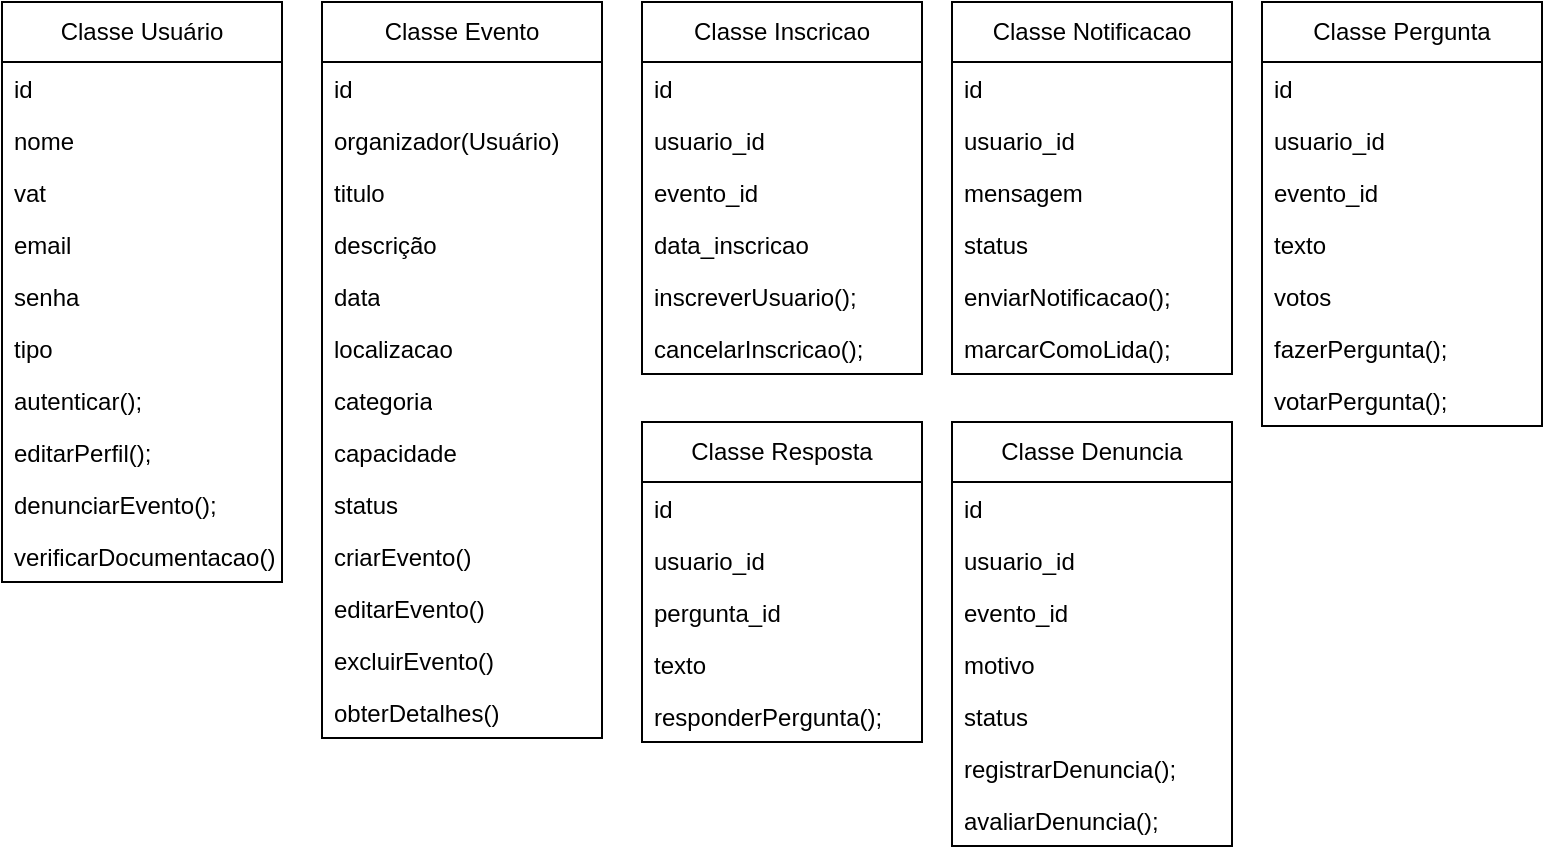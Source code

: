 <mxfile version="26.1.0">
  <diagram name="Página-1" id="hitZsWK3Di2NOdBqqyia">
    <mxGraphModel dx="891" dy="467" grid="1" gridSize="10" guides="1" tooltips="1" connect="1" arrows="1" fold="1" page="1" pageScale="1" pageWidth="1169" pageHeight="827" math="0" shadow="0">
      <root>
        <mxCell id="0" />
        <mxCell id="1" parent="0" />
        <mxCell id="QO8hvcIYcT1ewOFfbKWy-7" value="Classe Usuário" style="swimlane;fontStyle=0;childLayout=stackLayout;horizontal=1;startSize=30;fillColor=none;horizontalStack=0;resizeParent=1;resizeParentMax=0;resizeLast=0;collapsible=1;marginBottom=0;whiteSpace=wrap;html=1;" vertex="1" parent="1">
          <mxGeometry x="40" y="70" width="140" height="290" as="geometry">
            <mxRectangle x="40" y="70" width="120" height="30" as="alternateBounds" />
          </mxGeometry>
        </mxCell>
        <mxCell id="QO8hvcIYcT1ewOFfbKWy-8" value="id" style="text;strokeColor=none;fillColor=none;align=left;verticalAlign=top;spacingLeft=4;spacingRight=4;overflow=hidden;rotatable=0;points=[[0,0.5],[1,0.5]];portConstraint=eastwest;whiteSpace=wrap;html=1;" vertex="1" parent="QO8hvcIYcT1ewOFfbKWy-7">
          <mxGeometry y="30" width="140" height="26" as="geometry" />
        </mxCell>
        <mxCell id="QO8hvcIYcT1ewOFfbKWy-9" value="nome" style="text;strokeColor=none;fillColor=none;align=left;verticalAlign=top;spacingLeft=4;spacingRight=4;overflow=hidden;rotatable=0;points=[[0,0.5],[1,0.5]];portConstraint=eastwest;whiteSpace=wrap;html=1;" vertex="1" parent="QO8hvcIYcT1ewOFfbKWy-7">
          <mxGeometry y="56" width="140" height="26" as="geometry" />
        </mxCell>
        <mxCell id="QO8hvcIYcT1ewOFfbKWy-10" value="vat" style="text;strokeColor=none;fillColor=none;align=left;verticalAlign=top;spacingLeft=4;spacingRight=4;overflow=hidden;rotatable=0;points=[[0,0.5],[1,0.5]];portConstraint=eastwest;whiteSpace=wrap;html=1;" vertex="1" parent="QO8hvcIYcT1ewOFfbKWy-7">
          <mxGeometry y="82" width="140" height="26" as="geometry" />
        </mxCell>
        <mxCell id="QO8hvcIYcT1ewOFfbKWy-12" value="email" style="text;strokeColor=none;fillColor=none;align=left;verticalAlign=top;spacingLeft=4;spacingRight=4;overflow=hidden;rotatable=0;points=[[0,0.5],[1,0.5]];portConstraint=eastwest;whiteSpace=wrap;html=1;" vertex="1" parent="QO8hvcIYcT1ewOFfbKWy-7">
          <mxGeometry y="108" width="140" height="26" as="geometry" />
        </mxCell>
        <mxCell id="QO8hvcIYcT1ewOFfbKWy-13" value="senha" style="text;strokeColor=none;fillColor=none;align=left;verticalAlign=top;spacingLeft=4;spacingRight=4;overflow=hidden;rotatable=0;points=[[0,0.5],[1,0.5]];portConstraint=eastwest;whiteSpace=wrap;html=1;" vertex="1" parent="QO8hvcIYcT1ewOFfbKWy-7">
          <mxGeometry y="134" width="140" height="26" as="geometry" />
        </mxCell>
        <mxCell id="QO8hvcIYcT1ewOFfbKWy-14" value="tipo" style="text;strokeColor=none;fillColor=none;align=left;verticalAlign=top;spacingLeft=4;spacingRight=4;overflow=hidden;rotatable=0;points=[[0,0.5],[1,0.5]];portConstraint=eastwest;whiteSpace=wrap;html=1;" vertex="1" parent="QO8hvcIYcT1ewOFfbKWy-7">
          <mxGeometry y="160" width="140" height="26" as="geometry" />
        </mxCell>
        <mxCell id="QO8hvcIYcT1ewOFfbKWy-15" value="autenticar();" style="text;strokeColor=none;fillColor=none;align=left;verticalAlign=top;spacingLeft=4;spacingRight=4;overflow=hidden;rotatable=0;points=[[0,0.5],[1,0.5]];portConstraint=eastwest;whiteSpace=wrap;html=1;" vertex="1" parent="QO8hvcIYcT1ewOFfbKWy-7">
          <mxGeometry y="186" width="140" height="26" as="geometry" />
        </mxCell>
        <mxCell id="QO8hvcIYcT1ewOFfbKWy-16" value="editarPerfil();" style="text;strokeColor=none;fillColor=none;align=left;verticalAlign=top;spacingLeft=4;spacingRight=4;overflow=hidden;rotatable=0;points=[[0,0.5],[1,0.5]];portConstraint=eastwest;whiteSpace=wrap;html=1;" vertex="1" parent="QO8hvcIYcT1ewOFfbKWy-7">
          <mxGeometry y="212" width="140" height="26" as="geometry" />
        </mxCell>
        <mxCell id="QO8hvcIYcT1ewOFfbKWy-17" value="denunciarEvento();" style="text;strokeColor=none;fillColor=none;align=left;verticalAlign=top;spacingLeft=4;spacingRight=4;overflow=hidden;rotatable=0;points=[[0,0.5],[1,0.5]];portConstraint=eastwest;whiteSpace=wrap;html=1;" vertex="1" parent="QO8hvcIYcT1ewOFfbKWy-7">
          <mxGeometry y="238" width="140" height="26" as="geometry" />
        </mxCell>
        <mxCell id="QO8hvcIYcT1ewOFfbKWy-28" value="verificarDocumentacao();" style="text;strokeColor=none;fillColor=none;align=left;verticalAlign=top;spacingLeft=4;spacingRight=4;overflow=hidden;rotatable=0;points=[[0,0.5],[1,0.5]];portConstraint=eastwest;whiteSpace=wrap;html=1;" vertex="1" parent="QO8hvcIYcT1ewOFfbKWy-7">
          <mxGeometry y="264" width="140" height="26" as="geometry" />
        </mxCell>
        <mxCell id="QO8hvcIYcT1ewOFfbKWy-18" value="Classe Evento" style="swimlane;fontStyle=0;childLayout=stackLayout;horizontal=1;startSize=30;fillColor=none;horizontalStack=0;resizeParent=1;resizeParentMax=0;resizeLast=0;collapsible=1;marginBottom=0;whiteSpace=wrap;html=1;" vertex="1" parent="1">
          <mxGeometry x="200" y="70" width="140" height="368" as="geometry">
            <mxRectangle x="40" y="70" width="120" height="30" as="alternateBounds" />
          </mxGeometry>
        </mxCell>
        <mxCell id="QO8hvcIYcT1ewOFfbKWy-19" value="id" style="text;strokeColor=none;fillColor=none;align=left;verticalAlign=top;spacingLeft=4;spacingRight=4;overflow=hidden;rotatable=0;points=[[0,0.5],[1,0.5]];portConstraint=eastwest;whiteSpace=wrap;html=1;" vertex="1" parent="QO8hvcIYcT1ewOFfbKWy-18">
          <mxGeometry y="30" width="140" height="26" as="geometry" />
        </mxCell>
        <mxCell id="QO8hvcIYcT1ewOFfbKWy-20" value="organizador(&lt;span style=&quot;text-align: center;&quot;&gt;Usuário&lt;/span&gt;)" style="text;strokeColor=none;fillColor=none;align=left;verticalAlign=top;spacingLeft=4;spacingRight=4;overflow=hidden;rotatable=0;points=[[0,0.5],[1,0.5]];portConstraint=eastwest;whiteSpace=wrap;html=1;" vertex="1" parent="QO8hvcIYcT1ewOFfbKWy-18">
          <mxGeometry y="56" width="140" height="26" as="geometry" />
        </mxCell>
        <mxCell id="QO8hvcIYcT1ewOFfbKWy-21" value="titulo" style="text;strokeColor=none;fillColor=none;align=left;verticalAlign=top;spacingLeft=4;spacingRight=4;overflow=hidden;rotatable=0;points=[[0,0.5],[1,0.5]];portConstraint=eastwest;whiteSpace=wrap;html=1;" vertex="1" parent="QO8hvcIYcT1ewOFfbKWy-18">
          <mxGeometry y="82" width="140" height="26" as="geometry" />
        </mxCell>
        <mxCell id="QO8hvcIYcT1ewOFfbKWy-22" value="descrição" style="text;strokeColor=none;fillColor=none;align=left;verticalAlign=top;spacingLeft=4;spacingRight=4;overflow=hidden;rotatable=0;points=[[0,0.5],[1,0.5]];portConstraint=eastwest;whiteSpace=wrap;html=1;" vertex="1" parent="QO8hvcIYcT1ewOFfbKWy-18">
          <mxGeometry y="108" width="140" height="26" as="geometry" />
        </mxCell>
        <mxCell id="QO8hvcIYcT1ewOFfbKWy-23" value="data" style="text;strokeColor=none;fillColor=none;align=left;verticalAlign=top;spacingLeft=4;spacingRight=4;overflow=hidden;rotatable=0;points=[[0,0.5],[1,0.5]];portConstraint=eastwest;whiteSpace=wrap;html=1;" vertex="1" parent="QO8hvcIYcT1ewOFfbKWy-18">
          <mxGeometry y="134" width="140" height="26" as="geometry" />
        </mxCell>
        <mxCell id="QO8hvcIYcT1ewOFfbKWy-24" value="localizacao" style="text;strokeColor=none;fillColor=none;align=left;verticalAlign=top;spacingLeft=4;spacingRight=4;overflow=hidden;rotatable=0;points=[[0,0.5],[1,0.5]];portConstraint=eastwest;whiteSpace=wrap;html=1;" vertex="1" parent="QO8hvcIYcT1ewOFfbKWy-18">
          <mxGeometry y="160" width="140" height="26" as="geometry" />
        </mxCell>
        <mxCell id="QO8hvcIYcT1ewOFfbKWy-25" value="categoria" style="text;strokeColor=none;fillColor=none;align=left;verticalAlign=top;spacingLeft=4;spacingRight=4;overflow=hidden;rotatable=0;points=[[0,0.5],[1,0.5]];portConstraint=eastwest;whiteSpace=wrap;html=1;" vertex="1" parent="QO8hvcIYcT1ewOFfbKWy-18">
          <mxGeometry y="186" width="140" height="26" as="geometry" />
        </mxCell>
        <mxCell id="QO8hvcIYcT1ewOFfbKWy-26" value="capacidade" style="text;strokeColor=none;fillColor=none;align=left;verticalAlign=top;spacingLeft=4;spacingRight=4;overflow=hidden;rotatable=0;points=[[0,0.5],[1,0.5]];portConstraint=eastwest;whiteSpace=wrap;html=1;" vertex="1" parent="QO8hvcIYcT1ewOFfbKWy-18">
          <mxGeometry y="212" width="140" height="26" as="geometry" />
        </mxCell>
        <mxCell id="QO8hvcIYcT1ewOFfbKWy-27" value="status" style="text;strokeColor=none;fillColor=none;align=left;verticalAlign=top;spacingLeft=4;spacingRight=4;overflow=hidden;rotatable=0;points=[[0,0.5],[1,0.5]];portConstraint=eastwest;whiteSpace=wrap;html=1;" vertex="1" parent="QO8hvcIYcT1ewOFfbKWy-18">
          <mxGeometry y="238" width="140" height="26" as="geometry" />
        </mxCell>
        <mxCell id="QO8hvcIYcT1ewOFfbKWy-29" value="criarEvento()" style="text;strokeColor=none;fillColor=none;align=left;verticalAlign=top;spacingLeft=4;spacingRight=4;overflow=hidden;rotatable=0;points=[[0,0.5],[1,0.5]];portConstraint=eastwest;whiteSpace=wrap;html=1;" vertex="1" parent="QO8hvcIYcT1ewOFfbKWy-18">
          <mxGeometry y="264" width="140" height="26" as="geometry" />
        </mxCell>
        <mxCell id="QO8hvcIYcT1ewOFfbKWy-30" value="editarEvento()" style="text;strokeColor=none;fillColor=none;align=left;verticalAlign=top;spacingLeft=4;spacingRight=4;overflow=hidden;rotatable=0;points=[[0,0.5],[1,0.5]];portConstraint=eastwest;whiteSpace=wrap;html=1;" vertex="1" parent="QO8hvcIYcT1ewOFfbKWy-18">
          <mxGeometry y="290" width="140" height="26" as="geometry" />
        </mxCell>
        <mxCell id="QO8hvcIYcT1ewOFfbKWy-31" value="excluirEvento()" style="text;strokeColor=none;fillColor=none;align=left;verticalAlign=top;spacingLeft=4;spacingRight=4;overflow=hidden;rotatable=0;points=[[0,0.5],[1,0.5]];portConstraint=eastwest;whiteSpace=wrap;html=1;" vertex="1" parent="QO8hvcIYcT1ewOFfbKWy-18">
          <mxGeometry y="316" width="140" height="26" as="geometry" />
        </mxCell>
        <mxCell id="QO8hvcIYcT1ewOFfbKWy-45" value="obterDetalhes()" style="text;strokeColor=none;fillColor=none;align=left;verticalAlign=top;spacingLeft=4;spacingRight=4;overflow=hidden;rotatable=0;points=[[0,0.5],[1,0.5]];portConstraint=eastwest;whiteSpace=wrap;html=1;" vertex="1" parent="QO8hvcIYcT1ewOFfbKWy-18">
          <mxGeometry y="342" width="140" height="26" as="geometry" />
        </mxCell>
        <mxCell id="QO8hvcIYcT1ewOFfbKWy-46" value="Classe Inscricao" style="swimlane;fontStyle=0;childLayout=stackLayout;horizontal=1;startSize=30;fillColor=none;horizontalStack=0;resizeParent=1;resizeParentMax=0;resizeLast=0;collapsible=1;marginBottom=0;whiteSpace=wrap;html=1;" vertex="1" parent="1">
          <mxGeometry x="360" y="70" width="140" height="186" as="geometry">
            <mxRectangle x="40" y="70" width="120" height="30" as="alternateBounds" />
          </mxGeometry>
        </mxCell>
        <mxCell id="QO8hvcIYcT1ewOFfbKWy-47" value="id" style="text;strokeColor=none;fillColor=none;align=left;verticalAlign=top;spacingLeft=4;spacingRight=4;overflow=hidden;rotatable=0;points=[[0,0.5],[1,0.5]];portConstraint=eastwest;whiteSpace=wrap;html=1;" vertex="1" parent="QO8hvcIYcT1ewOFfbKWy-46">
          <mxGeometry y="30" width="140" height="26" as="geometry" />
        </mxCell>
        <mxCell id="QO8hvcIYcT1ewOFfbKWy-48" value="usuario_id" style="text;strokeColor=none;fillColor=none;align=left;verticalAlign=top;spacingLeft=4;spacingRight=4;overflow=hidden;rotatable=0;points=[[0,0.5],[1,0.5]];portConstraint=eastwest;whiteSpace=wrap;html=1;" vertex="1" parent="QO8hvcIYcT1ewOFfbKWy-46">
          <mxGeometry y="56" width="140" height="26" as="geometry" />
        </mxCell>
        <mxCell id="QO8hvcIYcT1ewOFfbKWy-49" value="evento_id" style="text;strokeColor=none;fillColor=none;align=left;verticalAlign=top;spacingLeft=4;spacingRight=4;overflow=hidden;rotatable=0;points=[[0,0.5],[1,0.5]];portConstraint=eastwest;whiteSpace=wrap;html=1;" vertex="1" parent="QO8hvcIYcT1ewOFfbKWy-46">
          <mxGeometry y="82" width="140" height="26" as="geometry" />
        </mxCell>
        <mxCell id="QO8hvcIYcT1ewOFfbKWy-50" value="data_inscricao" style="text;strokeColor=none;fillColor=none;align=left;verticalAlign=top;spacingLeft=4;spacingRight=4;overflow=hidden;rotatable=0;points=[[0,0.5],[1,0.5]];portConstraint=eastwest;whiteSpace=wrap;html=1;" vertex="1" parent="QO8hvcIYcT1ewOFfbKWy-46">
          <mxGeometry y="108" width="140" height="26" as="geometry" />
        </mxCell>
        <mxCell id="QO8hvcIYcT1ewOFfbKWy-51" value="inscreverUsuario();" style="text;strokeColor=none;fillColor=none;align=left;verticalAlign=top;spacingLeft=4;spacingRight=4;overflow=hidden;rotatable=0;points=[[0,0.5],[1,0.5]];portConstraint=eastwest;whiteSpace=wrap;html=1;" vertex="1" parent="QO8hvcIYcT1ewOFfbKWy-46">
          <mxGeometry y="134" width="140" height="26" as="geometry" />
        </mxCell>
        <mxCell id="QO8hvcIYcT1ewOFfbKWy-52" value="cancelarInscricao();" style="text;strokeColor=none;fillColor=none;align=left;verticalAlign=top;spacingLeft=4;spacingRight=4;overflow=hidden;rotatable=0;points=[[0,0.5],[1,0.5]];portConstraint=eastwest;whiteSpace=wrap;html=1;" vertex="1" parent="QO8hvcIYcT1ewOFfbKWy-46">
          <mxGeometry y="160" width="140" height="26" as="geometry" />
        </mxCell>
        <mxCell id="QO8hvcIYcT1ewOFfbKWy-57" value="Classe Notificacao" style="swimlane;fontStyle=0;childLayout=stackLayout;horizontal=1;startSize=30;fillColor=none;horizontalStack=0;resizeParent=1;resizeParentMax=0;resizeLast=0;collapsible=1;marginBottom=0;whiteSpace=wrap;html=1;" vertex="1" parent="1">
          <mxGeometry x="515" y="70" width="140" height="186" as="geometry">
            <mxRectangle x="40" y="70" width="120" height="30" as="alternateBounds" />
          </mxGeometry>
        </mxCell>
        <mxCell id="QO8hvcIYcT1ewOFfbKWy-58" value="id" style="text;strokeColor=none;fillColor=none;align=left;verticalAlign=top;spacingLeft=4;spacingRight=4;overflow=hidden;rotatable=0;points=[[0,0.5],[1,0.5]];portConstraint=eastwest;whiteSpace=wrap;html=1;" vertex="1" parent="QO8hvcIYcT1ewOFfbKWy-57">
          <mxGeometry y="30" width="140" height="26" as="geometry" />
        </mxCell>
        <mxCell id="QO8hvcIYcT1ewOFfbKWy-59" value="usuario_id" style="text;strokeColor=none;fillColor=none;align=left;verticalAlign=top;spacingLeft=4;spacingRight=4;overflow=hidden;rotatable=0;points=[[0,0.5],[1,0.5]];portConstraint=eastwest;whiteSpace=wrap;html=1;" vertex="1" parent="QO8hvcIYcT1ewOFfbKWy-57">
          <mxGeometry y="56" width="140" height="26" as="geometry" />
        </mxCell>
        <mxCell id="QO8hvcIYcT1ewOFfbKWy-60" value="mensagem" style="text;strokeColor=none;fillColor=none;align=left;verticalAlign=top;spacingLeft=4;spacingRight=4;overflow=hidden;rotatable=0;points=[[0,0.5],[1,0.5]];portConstraint=eastwest;whiteSpace=wrap;html=1;" vertex="1" parent="QO8hvcIYcT1ewOFfbKWy-57">
          <mxGeometry y="82" width="140" height="26" as="geometry" />
        </mxCell>
        <mxCell id="QO8hvcIYcT1ewOFfbKWy-61" value="status" style="text;strokeColor=none;fillColor=none;align=left;verticalAlign=top;spacingLeft=4;spacingRight=4;overflow=hidden;rotatable=0;points=[[0,0.5],[1,0.5]];portConstraint=eastwest;whiteSpace=wrap;html=1;" vertex="1" parent="QO8hvcIYcT1ewOFfbKWy-57">
          <mxGeometry y="108" width="140" height="26" as="geometry" />
        </mxCell>
        <mxCell id="QO8hvcIYcT1ewOFfbKWy-62" value="enviarNotificacao();" style="text;strokeColor=none;fillColor=none;align=left;verticalAlign=top;spacingLeft=4;spacingRight=4;overflow=hidden;rotatable=0;points=[[0,0.5],[1,0.5]];portConstraint=eastwest;whiteSpace=wrap;html=1;" vertex="1" parent="QO8hvcIYcT1ewOFfbKWy-57">
          <mxGeometry y="134" width="140" height="26" as="geometry" />
        </mxCell>
        <mxCell id="QO8hvcIYcT1ewOFfbKWy-63" value="marcarComoLida();" style="text;strokeColor=none;fillColor=none;align=left;verticalAlign=top;spacingLeft=4;spacingRight=4;overflow=hidden;rotatable=0;points=[[0,0.5],[1,0.5]];portConstraint=eastwest;whiteSpace=wrap;html=1;" vertex="1" parent="QO8hvcIYcT1ewOFfbKWy-57">
          <mxGeometry y="160" width="140" height="26" as="geometry" />
        </mxCell>
        <mxCell id="QO8hvcIYcT1ewOFfbKWy-71" value="Classe Pergunta" style="swimlane;fontStyle=0;childLayout=stackLayout;horizontal=1;startSize=30;fillColor=none;horizontalStack=0;resizeParent=1;resizeParentMax=0;resizeLast=0;collapsible=1;marginBottom=0;whiteSpace=wrap;html=1;" vertex="1" parent="1">
          <mxGeometry x="670" y="70" width="140" height="212" as="geometry">
            <mxRectangle x="40" y="70" width="120" height="30" as="alternateBounds" />
          </mxGeometry>
        </mxCell>
        <mxCell id="QO8hvcIYcT1ewOFfbKWy-72" value="id" style="text;strokeColor=none;fillColor=none;align=left;verticalAlign=top;spacingLeft=4;spacingRight=4;overflow=hidden;rotatable=0;points=[[0,0.5],[1,0.5]];portConstraint=eastwest;whiteSpace=wrap;html=1;" vertex="1" parent="QO8hvcIYcT1ewOFfbKWy-71">
          <mxGeometry y="30" width="140" height="26" as="geometry" />
        </mxCell>
        <mxCell id="QO8hvcIYcT1ewOFfbKWy-73" value="usuario_id" style="text;strokeColor=none;fillColor=none;align=left;verticalAlign=top;spacingLeft=4;spacingRight=4;overflow=hidden;rotatable=0;points=[[0,0.5],[1,0.5]];portConstraint=eastwest;whiteSpace=wrap;html=1;" vertex="1" parent="QO8hvcIYcT1ewOFfbKWy-71">
          <mxGeometry y="56" width="140" height="26" as="geometry" />
        </mxCell>
        <mxCell id="QO8hvcIYcT1ewOFfbKWy-74" value="evento_id" style="text;strokeColor=none;fillColor=none;align=left;verticalAlign=top;spacingLeft=4;spacingRight=4;overflow=hidden;rotatable=0;points=[[0,0.5],[1,0.5]];portConstraint=eastwest;whiteSpace=wrap;html=1;" vertex="1" parent="QO8hvcIYcT1ewOFfbKWy-71">
          <mxGeometry y="82" width="140" height="26" as="geometry" />
        </mxCell>
        <mxCell id="QO8hvcIYcT1ewOFfbKWy-75" value="texto" style="text;strokeColor=none;fillColor=none;align=left;verticalAlign=top;spacingLeft=4;spacingRight=4;overflow=hidden;rotatable=0;points=[[0,0.5],[1,0.5]];portConstraint=eastwest;whiteSpace=wrap;html=1;" vertex="1" parent="QO8hvcIYcT1ewOFfbKWy-71">
          <mxGeometry y="108" width="140" height="26" as="geometry" />
        </mxCell>
        <mxCell id="QO8hvcIYcT1ewOFfbKWy-76" value="votos" style="text;strokeColor=none;fillColor=none;align=left;verticalAlign=top;spacingLeft=4;spacingRight=4;overflow=hidden;rotatable=0;points=[[0,0.5],[1,0.5]];portConstraint=eastwest;whiteSpace=wrap;html=1;" vertex="1" parent="QO8hvcIYcT1ewOFfbKWy-71">
          <mxGeometry y="134" width="140" height="26" as="geometry" />
        </mxCell>
        <mxCell id="QO8hvcIYcT1ewOFfbKWy-77" value="fazerPergunta();" style="text;strokeColor=none;fillColor=none;align=left;verticalAlign=top;spacingLeft=4;spacingRight=4;overflow=hidden;rotatable=0;points=[[0,0.5],[1,0.5]];portConstraint=eastwest;whiteSpace=wrap;html=1;" vertex="1" parent="QO8hvcIYcT1ewOFfbKWy-71">
          <mxGeometry y="160" width="140" height="26" as="geometry" />
        </mxCell>
        <mxCell id="QO8hvcIYcT1ewOFfbKWy-78" value="votarPergunta();" style="text;strokeColor=none;fillColor=none;align=left;verticalAlign=top;spacingLeft=4;spacingRight=4;overflow=hidden;rotatable=0;points=[[0,0.5],[1,0.5]];portConstraint=eastwest;whiteSpace=wrap;html=1;" vertex="1" parent="QO8hvcIYcT1ewOFfbKWy-71">
          <mxGeometry y="186" width="140" height="26" as="geometry" />
        </mxCell>
        <mxCell id="QO8hvcIYcT1ewOFfbKWy-79" value="Classe&amp;nbsp;Resposta" style="swimlane;fontStyle=0;childLayout=stackLayout;horizontal=1;startSize=30;fillColor=none;horizontalStack=0;resizeParent=1;resizeParentMax=0;resizeLast=0;collapsible=1;marginBottom=0;whiteSpace=wrap;html=1;" vertex="1" parent="1">
          <mxGeometry x="360" y="280" width="140" height="160" as="geometry">
            <mxRectangle x="40" y="70" width="120" height="30" as="alternateBounds" />
          </mxGeometry>
        </mxCell>
        <mxCell id="QO8hvcIYcT1ewOFfbKWy-80" value="id" style="text;strokeColor=none;fillColor=none;align=left;verticalAlign=top;spacingLeft=4;spacingRight=4;overflow=hidden;rotatable=0;points=[[0,0.5],[1,0.5]];portConstraint=eastwest;whiteSpace=wrap;html=1;" vertex="1" parent="QO8hvcIYcT1ewOFfbKWy-79">
          <mxGeometry y="30" width="140" height="26" as="geometry" />
        </mxCell>
        <mxCell id="QO8hvcIYcT1ewOFfbKWy-81" value="usuario_id" style="text;strokeColor=none;fillColor=none;align=left;verticalAlign=top;spacingLeft=4;spacingRight=4;overflow=hidden;rotatable=0;points=[[0,0.5],[1,0.5]];portConstraint=eastwest;whiteSpace=wrap;html=1;" vertex="1" parent="QO8hvcIYcT1ewOFfbKWy-79">
          <mxGeometry y="56" width="140" height="26" as="geometry" />
        </mxCell>
        <mxCell id="QO8hvcIYcT1ewOFfbKWy-82" value="pergunta_id" style="text;strokeColor=none;fillColor=none;align=left;verticalAlign=top;spacingLeft=4;spacingRight=4;overflow=hidden;rotatable=0;points=[[0,0.5],[1,0.5]];portConstraint=eastwest;whiteSpace=wrap;html=1;" vertex="1" parent="QO8hvcIYcT1ewOFfbKWy-79">
          <mxGeometry y="82" width="140" height="26" as="geometry" />
        </mxCell>
        <mxCell id="QO8hvcIYcT1ewOFfbKWy-83" value="texto" style="text;strokeColor=none;fillColor=none;align=left;verticalAlign=top;spacingLeft=4;spacingRight=4;overflow=hidden;rotatable=0;points=[[0,0.5],[1,0.5]];portConstraint=eastwest;whiteSpace=wrap;html=1;" vertex="1" parent="QO8hvcIYcT1ewOFfbKWy-79">
          <mxGeometry y="108" width="140" height="26" as="geometry" />
        </mxCell>
        <mxCell id="QO8hvcIYcT1ewOFfbKWy-84" value="responderPergunta();" style="text;strokeColor=none;fillColor=none;align=left;verticalAlign=top;spacingLeft=4;spacingRight=4;overflow=hidden;rotatable=0;points=[[0,0.5],[1,0.5]];portConstraint=eastwest;whiteSpace=wrap;html=1;" vertex="1" parent="QO8hvcIYcT1ewOFfbKWy-79">
          <mxGeometry y="134" width="140" height="26" as="geometry" />
        </mxCell>
        <mxCell id="QO8hvcIYcT1ewOFfbKWy-92" value="Classe Denuncia" style="swimlane;fontStyle=0;childLayout=stackLayout;horizontal=1;startSize=30;fillColor=none;horizontalStack=0;resizeParent=1;resizeParentMax=0;resizeLast=0;collapsible=1;marginBottom=0;whiteSpace=wrap;html=1;" vertex="1" parent="1">
          <mxGeometry x="515" y="280" width="140" height="212" as="geometry">
            <mxRectangle x="40" y="70" width="120" height="30" as="alternateBounds" />
          </mxGeometry>
        </mxCell>
        <mxCell id="QO8hvcIYcT1ewOFfbKWy-93" value="id" style="text;strokeColor=none;fillColor=none;align=left;verticalAlign=top;spacingLeft=4;spacingRight=4;overflow=hidden;rotatable=0;points=[[0,0.5],[1,0.5]];portConstraint=eastwest;whiteSpace=wrap;html=1;" vertex="1" parent="QO8hvcIYcT1ewOFfbKWy-92">
          <mxGeometry y="30" width="140" height="26" as="geometry" />
        </mxCell>
        <mxCell id="QO8hvcIYcT1ewOFfbKWy-94" value="usuario_id" style="text;strokeColor=none;fillColor=none;align=left;verticalAlign=top;spacingLeft=4;spacingRight=4;overflow=hidden;rotatable=0;points=[[0,0.5],[1,0.5]];portConstraint=eastwest;whiteSpace=wrap;html=1;" vertex="1" parent="QO8hvcIYcT1ewOFfbKWy-92">
          <mxGeometry y="56" width="140" height="26" as="geometry" />
        </mxCell>
        <mxCell id="QO8hvcIYcT1ewOFfbKWy-95" value="evento_id" style="text;strokeColor=none;fillColor=none;align=left;verticalAlign=top;spacingLeft=4;spacingRight=4;overflow=hidden;rotatable=0;points=[[0,0.5],[1,0.5]];portConstraint=eastwest;whiteSpace=wrap;html=1;" vertex="1" parent="QO8hvcIYcT1ewOFfbKWy-92">
          <mxGeometry y="82" width="140" height="26" as="geometry" />
        </mxCell>
        <mxCell id="QO8hvcIYcT1ewOFfbKWy-96" value="motivo" style="text;strokeColor=none;fillColor=none;align=left;verticalAlign=top;spacingLeft=4;spacingRight=4;overflow=hidden;rotatable=0;points=[[0,0.5],[1,0.5]];portConstraint=eastwest;whiteSpace=wrap;html=1;" vertex="1" parent="QO8hvcIYcT1ewOFfbKWy-92">
          <mxGeometry y="108" width="140" height="26" as="geometry" />
        </mxCell>
        <mxCell id="QO8hvcIYcT1ewOFfbKWy-97" value="status" style="text;strokeColor=none;fillColor=none;align=left;verticalAlign=top;spacingLeft=4;spacingRight=4;overflow=hidden;rotatable=0;points=[[0,0.5],[1,0.5]];portConstraint=eastwest;whiteSpace=wrap;html=1;" vertex="1" parent="QO8hvcIYcT1ewOFfbKWy-92">
          <mxGeometry y="134" width="140" height="26" as="geometry" />
        </mxCell>
        <mxCell id="QO8hvcIYcT1ewOFfbKWy-98" value="registrarDenuncia();" style="text;strokeColor=none;fillColor=none;align=left;verticalAlign=top;spacingLeft=4;spacingRight=4;overflow=hidden;rotatable=0;points=[[0,0.5],[1,0.5]];portConstraint=eastwest;whiteSpace=wrap;html=1;" vertex="1" parent="QO8hvcIYcT1ewOFfbKWy-92">
          <mxGeometry y="160" width="140" height="26" as="geometry" />
        </mxCell>
        <mxCell id="QO8hvcIYcT1ewOFfbKWy-100" value="avaliarDenuncia();" style="text;strokeColor=none;fillColor=none;align=left;verticalAlign=top;spacingLeft=4;spacingRight=4;overflow=hidden;rotatable=0;points=[[0,0.5],[1,0.5]];portConstraint=eastwest;whiteSpace=wrap;html=1;" vertex="1" parent="QO8hvcIYcT1ewOFfbKWy-92">
          <mxGeometry y="186" width="140" height="26" as="geometry" />
        </mxCell>
      </root>
    </mxGraphModel>
  </diagram>
</mxfile>

